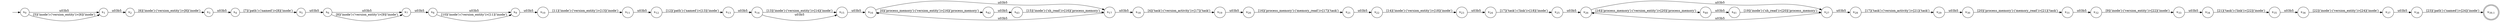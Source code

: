 digraph NFA {
    rankdir = LR;
    I [style = invis];
    I -> S0;
    S0 [label = <s<sub>0</sub>>, shape = circle];
    S1 [label = <s<sub>1</sub>>, shape = circle];
    S2 [label = <s<sub>2</sub>>, shape = circle];
    S3 [label = <s<sub>3</sub>>, shape = circle];
    S4 [label = <s<sub>4</sub>>, shape = circle];
    S5 [label = <s<sub>5</sub>>, shape = circle];
    S6 [label = <s<sub>6</sub>>, shape = circle];
    S7 [label = <s<sub>7</sub>>, shape = circle];
    S8 [label = <s<sub>8</sub>>, shape = circle];
    S9 [label = <s<sub>9</sub>>, shape = circle];
    S10 [label = <s<sub>10</sub>>, shape = circle];
    S11 [label = <s<sub>11</sub>>, shape = circle];
    S12 [label = <s<sub>12</sub>>, shape = circle];
    S13 [label = <s<sub>13</sub>>, shape = circle];
    S14 [label = <s<sub>14</sub>>, shape = circle];
    S15 [label = <s<sub>15</sub>>, shape = circle];
    S16 [label = <s<sub>16</sub>>, shape = circle];
    S17 [label = <s<sub>17</sub>>, shape = circle];
    S17 -> S16 [label = "\u03b5"];
    S18 [label = <s<sub>18</sub>>, shape = circle];
    S19 [label = <s<sub>19</sub>>, shape = circle];
    S20 [label = <s<sub>20</sub>>, shape = circle];
    S21 [label = <s<sub>21</sub>>, shape = circle];
    S22 [label = <s<sub>22</sub>>, shape = circle];
    S23 [label = <s<sub>23</sub>>, shape = circle];
    S24 [label = <s<sub>24</sub>>, shape = circle];
    S25 [label = <s<sub>25</sub>>, shape = circle];
    S26 [label = <s<sub>26</sub>>, shape = circle];
    S27 [label = <s<sub>27</sub>>, shape = circle];
    S27 -> S26 [label = "\u03b5"];
    S28 [label = <s<sub>28</sub>>, shape = circle];
    S29 [label = <s<sub>29</sub>>, shape = circle];
    S30 [label = <s<sub>30</sub>>, shape = circle];
    S31 [label = <s<sub>31</sub>>, shape = circle];
    S32 [label = <s<sub>32</sub>>, shape = circle];
    S33 [label = <s<sub>33</sub>>, shape = circle];
    S34 [label = <s<sub>34</sub>>, shape = circle];
    S35 [label = <s<sub>35</sub>>, shape = circle];
    S36 [label = <s<sub>36</sub>>, shape = circle];
    S37 [label = <s<sub>37</sub>>, shape = circle];
    S38 [label = <s<sub>38</sub>>, shape = circle];
    S39 [label = <s<sub>39,1</sub>>, shape = circle, peripheries = 2];
    S38 -> S39 [label = "[23]('path')-('named')>[24]('inode')"];
    S37 -> S38 [label = "\u03b5"];
    S36 -> S37 [label = "[22]('inode')-('version_entity')>[24]('inode')"];
    S35 -> S36 [label = "\u03b5"];
    S34 -> S35 [label = "[21]('task')-('link')>[22]('inode')"];
    S33 -> S34 [label = "\u03b5"];
    S32 -> S33 [label = "[9]('inode')-('version_entity')>[22]('inode')"];
    S31 -> S32 [label = "\u03b5"];
    S30 -> S31 [label = "[20]('process_memory')-('memory_read')>[21]('task')"];
    S29 -> S30 [label = "\u03b5"];
    S28 -> S29 [label = "[17]('task')-('version_activity')>[21]('task')"];
    S27 -> S28 [label = "\u03b5"];
    S26 -> S27 [label = "\u03b5"];
    S40 [label = <s<sub>40</sub>>, shape = circle];
    S41 [label = <s<sub>41</sub>>, shape = circle];
    S41 -> S27 [label = "[19]('inode')-('sh_read')>[20]('process_memory')"];
    S40 -> S41 [label = "\u03b5"];
    S26 -> S40 [label = "[16]('process_memory')-('version_entity')>[20]('process_memory')"];
    S25 -> S26 [label = "\u03b5"];
    S24 -> S25 [label = "[17]('task')-('link')>[18]('inode')"];
    S23 -> S24 [label = "\u03b5"];
    S22 -> S23 [label = "[14]('inode')-('version_entity')>[18]('inode')"];
    S21 -> S22 [label = "\u03b5"];
    S20 -> S21 [label = "[16]('process_memory')-('memory_read')>[17]('task')"];
    S19 -> S20 [label = "\u03b5"];
    S18 -> S19 [label = "[4]('task')-('version_activity')>[17]('task')"];
    S17 -> S18 [label = "\u03b5"];
    S16 -> S17 [label = "\u03b5"];
    S42 [label = <s<sub>42</sub>>, shape = circle];
    S43 [label = <s<sub>43</sub>>, shape = circle];
    S43 -> S17 [label = "[15]('inode')-('sh_read')>[16]('process_memory')"];
    S42 -> S43 [label = "\u03b5"];
    S16 -> S42 [label = "[0]('process_memory')-('version_entity')>[16]('process_memory')"];
    S15 -> S16 [label = "\u03b5"];
    S14 -> S15 [label = "[13]('inode')-('version_entity')>[14]('inode')"];
    S14 -> S15 [label = "\u03b5"];
    S13 -> S14 [label = "\u03b5"];
    S12 -> S13 [label = "[12]('path')-('named')>[13]('inode')"];
    S11 -> S12 [label = "\u03b5"];
    S10 -> S11 [label = "[11]('inode')-('version_entity')>[13]('inode')"];
    S9 -> S10 [label = "\u03b5"];
    S8 -> S9 [label = "\u03b5"];
    S8 -> S9 [label = "[10]('inode')-('version_entity')>[11]('inode')"];
    S7 -> S8 [label = "\u03b5"];
    S6 -> S7 [label = "\u03b5"];
    S6 -> S7 [label = "[8]('inode')-('version_entity')>[9]('inode')"];
    S5 -> S6 [label = "\u03b5"];
    S4 -> S5 [label = "[7]('path')-('named')>[8]('inode')"];
    S3 -> S4 [label = "\u03b5"];
    S2 -> S3 [label = "[6]('inode')-('version_entity')>[8]('inode')"];
    S1 -> S2 [label = "\u03b5"];
    S0 -> S1 [label = "\u03b5"];
    S0 -> S1 [label = "[5]('inode')-('version_entity')>[6]('inode')"];
}
